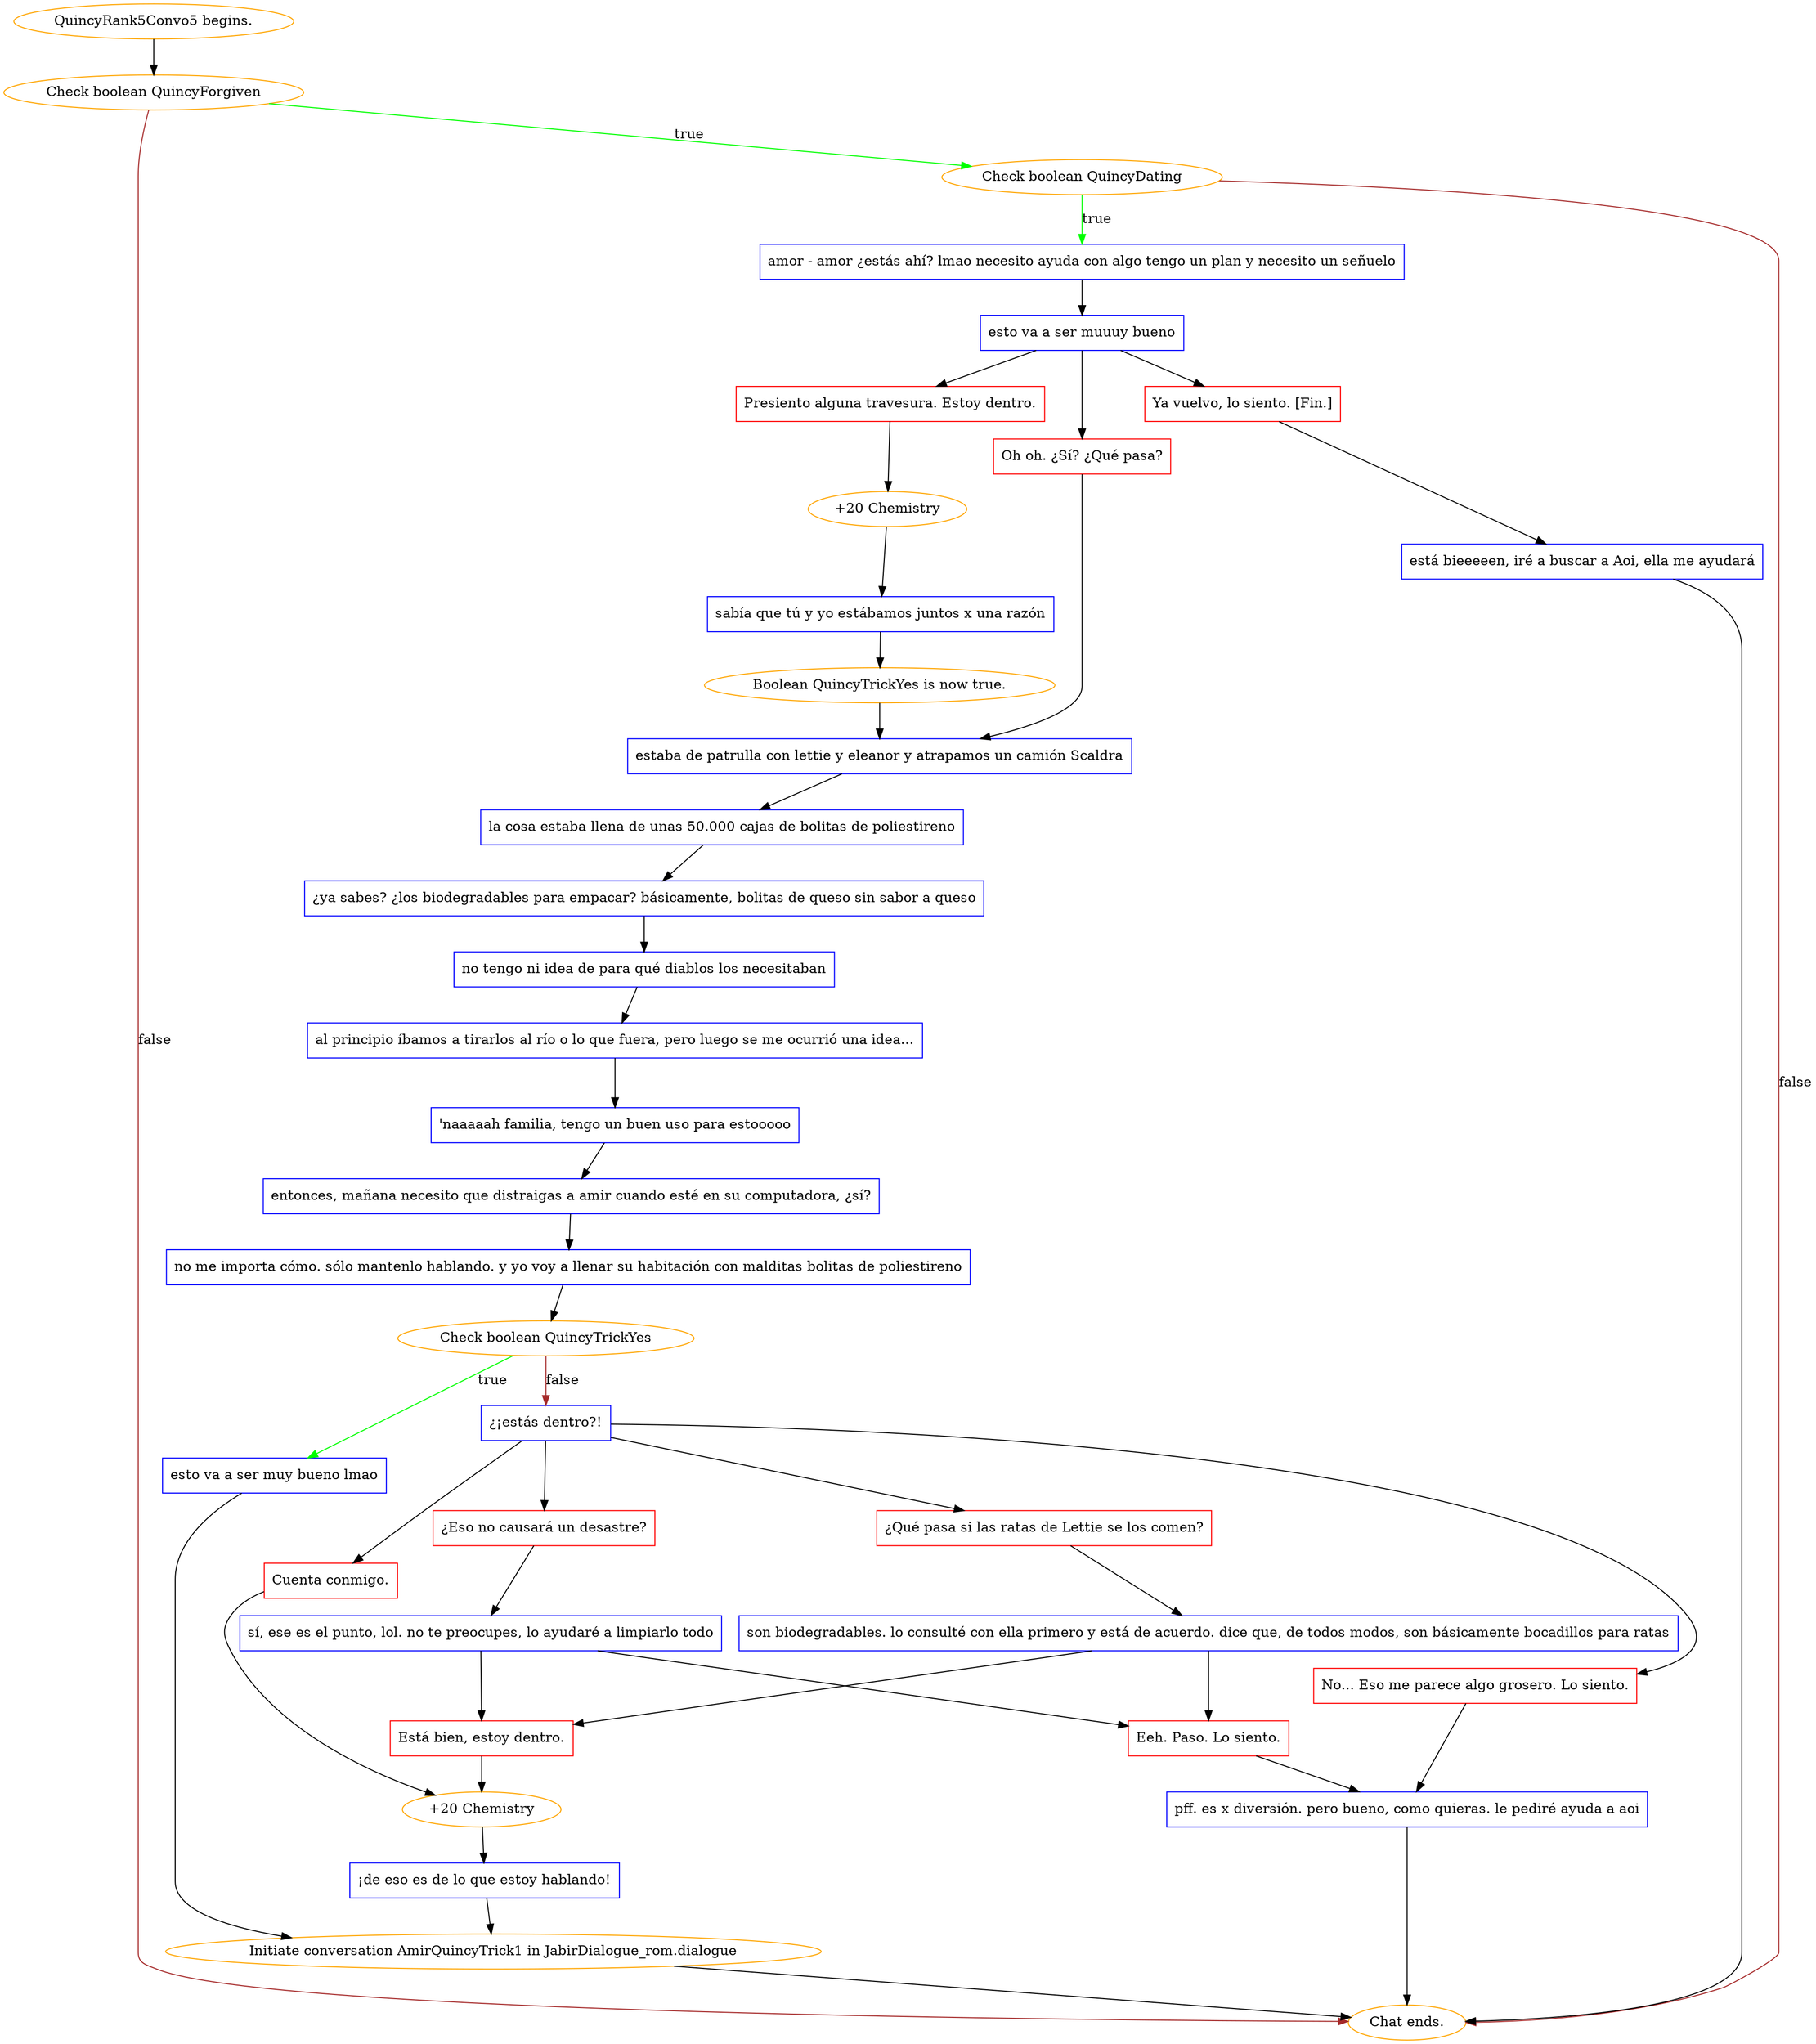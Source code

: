 digraph {
	"QuincyRank5Convo5 begins." [color=orange];
		"QuincyRank5Convo5 begins." -> j2406381004;
	j2406381004 [label="Check boolean QuincyForgiven",color=orange];
		j2406381004 -> j2463720372 [label=true,color=green];
		j2406381004 -> "Chat ends." [label=false,color=brown];
	j2463720372 [label="Check boolean QuincyDating",color=orange];
		j2463720372 -> j3152663581 [label=true,color=green];
		j2463720372 -> "Chat ends." [label=false,color=brown];
	"Chat ends." [color=orange];
	j3152663581 [label="amor - amor ¿estás ahí? lmao necesito ayuda con algo tengo un plan y necesito un señuelo",shape=box,color=blue];
		j3152663581 -> j3361177798;
	j3361177798 [label="esto va a ser muuuy bueno",shape=box,color=blue];
		j3361177798 -> j2006641204;
		j3361177798 -> j2409563244;
		j3361177798 -> j3015288397;
	j2006641204 [label="Presiento alguna travesura. Estoy dentro.",shape=box,color=red];
		j2006641204 -> j3843509529;
	j2409563244 [label="Oh oh. ¿Sí? ¿Qué pasa?",shape=box,color=red];
		j2409563244 -> j1720029433;
	j3015288397 [label="Ya vuelvo, lo siento. [Fin.]",shape=box,color=red];
		j3015288397 -> j2758452990;
	j3843509529 [label="+20 Chemistry",color=orange];
		j3843509529 -> j2314335474;
	j1720029433 [label="estaba de patrulla con lettie y eleanor y atrapamos un camión Scaldra",shape=box,color=blue];
		j1720029433 -> j3727110365;
	j2758452990 [label="está bieeeeen, iré a buscar a Aoi, ella me ayudará",shape=box,color=blue];
		j2758452990 -> "Chat ends.";
	j2314335474 [label="sabía que tú y yo estábamos juntos x una razón",shape=box,color=blue];
		j2314335474 -> j775297414;
	j3727110365 [label="la cosa estaba llena de unas 50.000 cajas de bolitas de poliestireno",shape=box,color=blue];
		j3727110365 -> j2498158550;
	j775297414 [label="Boolean QuincyTrickYes is now true.",color=orange];
		j775297414 -> j1720029433;
	j2498158550 [label="¿ya sabes? ¿los biodegradables para empacar? básicamente, bolitas de queso sin sabor a queso",shape=box,color=blue];
		j2498158550 -> j3122898952;
	j3122898952 [label="no tengo ni idea de para qué diablos los necesitaban",shape=box,color=blue];
		j3122898952 -> j3749095559;
	j3749095559 [label="al principio íbamos a tirarlos al río o lo que fuera, pero luego se me ocurrió una idea...",shape=box,color=blue];
		j3749095559 -> j1400707434;
	j1400707434 [label="'naaaaah familia, tengo un buen uso para estooooo",shape=box,color=blue];
		j1400707434 -> j297684854;
	j297684854 [label="entonces, mañana necesito que distraigas a amir cuando esté en su computadora, ¿sí?",shape=box,color=blue];
		j297684854 -> j1315838361;
	j1315838361 [label="no me importa cómo. sólo mantenlo hablando. y yo voy a llenar su habitación con malditas bolitas de poliestireno",shape=box,color=blue];
		j1315838361 -> j1473036272;
	j1473036272 [label="Check boolean QuincyTrickYes",color=orange];
		j1473036272 -> j1105677727 [label=true,color=green];
		j1473036272 -> j4029255981 [label=false,color=brown];
	j1105677727 [label="esto va a ser muy bueno lmao",shape=box,color=blue];
		j1105677727 -> "Initiate conversation AmirQuincyTrick1 in JabirDialogue_rom.dialogue";
	j4029255981 [label="¿¡estás dentro?!",shape=box,color=blue];
		j4029255981 -> j765757491;
		j4029255981 -> j940236310;
		j4029255981 -> j2706951538;
		j4029255981 -> j2851461109;
	"Initiate conversation AmirQuincyTrick1 in JabirDialogue_rom.dialogue" [label="Initiate conversation AmirQuincyTrick1 in JabirDialogue_rom.dialogue",color=orange];
		"Initiate conversation AmirQuincyTrick1 in JabirDialogue_rom.dialogue" -> "Chat ends.";
	j765757491 [label="Cuenta conmigo.",shape=box,color=red];
		j765757491 -> j2572995790;
	j940236310 [label="¿Eso no causará un desastre?",shape=box,color=red];
		j940236310 -> j3485129836;
	j2706951538 [label="¿Qué pasa si las ratas de Lettie se los comen?",shape=box,color=red];
		j2706951538 -> j1305316601;
	j2851461109 [label="No... Eso me parece algo grosero. Lo siento.",shape=box,color=red];
		j2851461109 -> j91311206;
	j2572995790 [label="+20 Chemistry",color=orange];
		j2572995790 -> j4180864929;
	j3485129836 [label="sí, ese es el punto, lol. no te preocupes, lo ayudaré a limpiarlo todo",shape=box,color=blue];
		j3485129836 -> j1312097962;
		j3485129836 -> j2886279475;
	j1305316601 [label="son biodegradables. lo consulté con ella primero y está de acuerdo. dice que, de todos modos, son básicamente bocadillos para ratas",shape=box,color=blue];
		j1305316601 -> j1312097962;
		j1305316601 -> j2886279475;
	j91311206 [label="pff. es x diversión. pero bueno, como quieras. le pediré ayuda a aoi",shape=box,color=blue];
		j91311206 -> "Chat ends.";
	j4180864929 [label="¡de eso es de lo que estoy hablando!",shape=box,color=blue];
		j4180864929 -> "Initiate conversation AmirQuincyTrick1 in JabirDialogue_rom.dialogue";
	j1312097962 [label="Está bien, estoy dentro.",shape=box,color=red];
		j1312097962 -> j2572995790;
	j2886279475 [label="Eeh. Paso. Lo siento.",shape=box,color=red];
		j2886279475 -> j91311206;
}